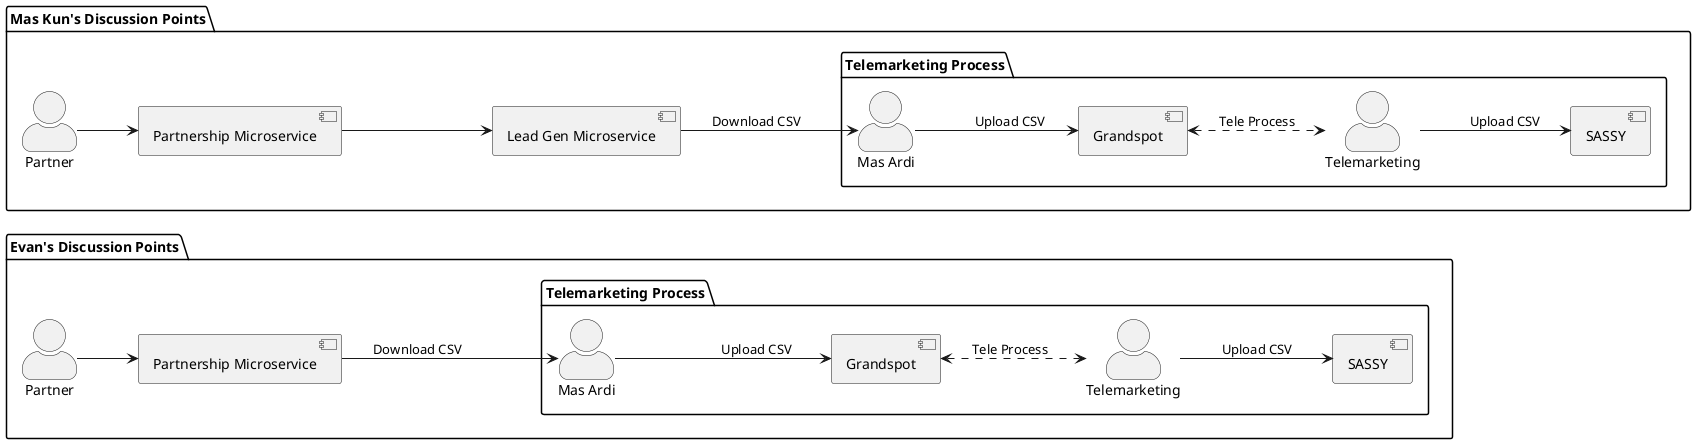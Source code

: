 
@startuml checkpoint3
left to right direction
skinparam actorStyle awesome

package "Evan's Discussion Points" as evan {
    actor "Partner" as partner
    component "Partnership Microservice" as partnershipms

    package "Telemarketing Process" as teleprocess {
        component "Grandspot" as grandspot
        actor "Mas Ardi" as ardi
        actor "Telemarketing" as telem
        component "SASSY" as sassy
        partnershipms --> ardi: "Download CSV"
        ardi --> grandspot: "Upload CSV"
        grandspot <..> telem: "Tele Process"
        telem --> sassy: "Upload CSV"
    }

    partner --> partnershipms
}

package "Mas Kun's Discussion Points" as kuncoro {
    actor "Partner" as partnerkun
    component "Partnership Microservice" as partnership
    component "Lead Gen Microservice" as leadgen

    package "Telemarketing Process" as teleprocesskun {
        component "Grandspot" as grandspots
        actor "Mas Ardi" as ardis
        actor "Telemarketing" as telems
        component "SASSY" as sassys
        ardis --> grandspots: "Upload CSV"
        grandspots <..> telems: "Tele Process"
        telems --> sassys: "Upload CSV"
    }

    partnerkun --> partnership
    partnership --> leadgen
    leadgen --> ardis: "Download CSV"
}

@enduml
